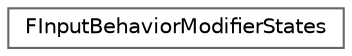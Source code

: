 digraph "Graphical Class Hierarchy"
{
 // INTERACTIVE_SVG=YES
 // LATEX_PDF_SIZE
  bgcolor="transparent";
  edge [fontname=Helvetica,fontsize=10,labelfontname=Helvetica,labelfontsize=10];
  node [fontname=Helvetica,fontsize=10,shape=box,height=0.2,width=0.4];
  rankdir="LR";
  Node0 [id="Node000000",label="FInputBehaviorModifierStates",height=0.2,width=0.4,color="grey40", fillcolor="white", style="filled",URL="$d5/dab/classFInputBehaviorModifierStates.html",tooltip="FInputBehaviorModifierStates is an object that can be placed in an InputBehavior to allow users of th..."];
}
